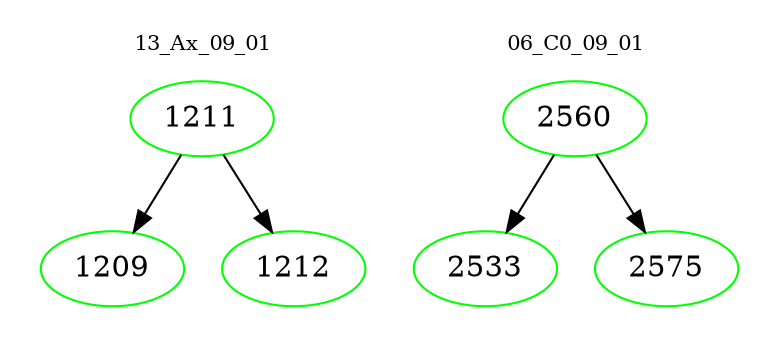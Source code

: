 digraph{
subgraph cluster_0 {
color = white
label = "13_Ax_09_01";
fontsize=10;
T0_1211 [label="1211", color="green"]
T0_1211 -> T0_1209 [color="black"]
T0_1209 [label="1209", color="green"]
T0_1211 -> T0_1212 [color="black"]
T0_1212 [label="1212", color="green"]
}
subgraph cluster_1 {
color = white
label = "06_C0_09_01";
fontsize=10;
T1_2560 [label="2560", color="green"]
T1_2560 -> T1_2533 [color="black"]
T1_2533 [label="2533", color="green"]
T1_2560 -> T1_2575 [color="black"]
T1_2575 [label="2575", color="green"]
}
}
